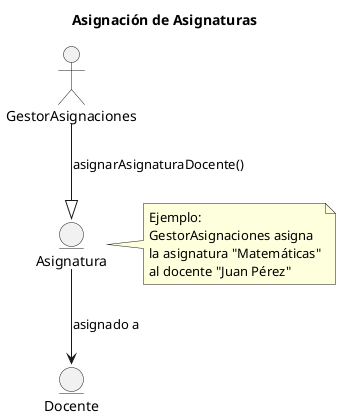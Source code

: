 @startuml
title Asignación de Asignaturas

actor GestorAsignaciones
entity Asignatura
entity Docente

GestorAsignaciones --|> Asignatura: asignarAsignaturaDocente()
Asignatura --> Docente: asignado a

note right of Asignatura
  Ejemplo:
  GestorAsignaciones asigna
  la asignatura "Matemáticas"
  al docente "Juan Pérez"
end note

@enduml